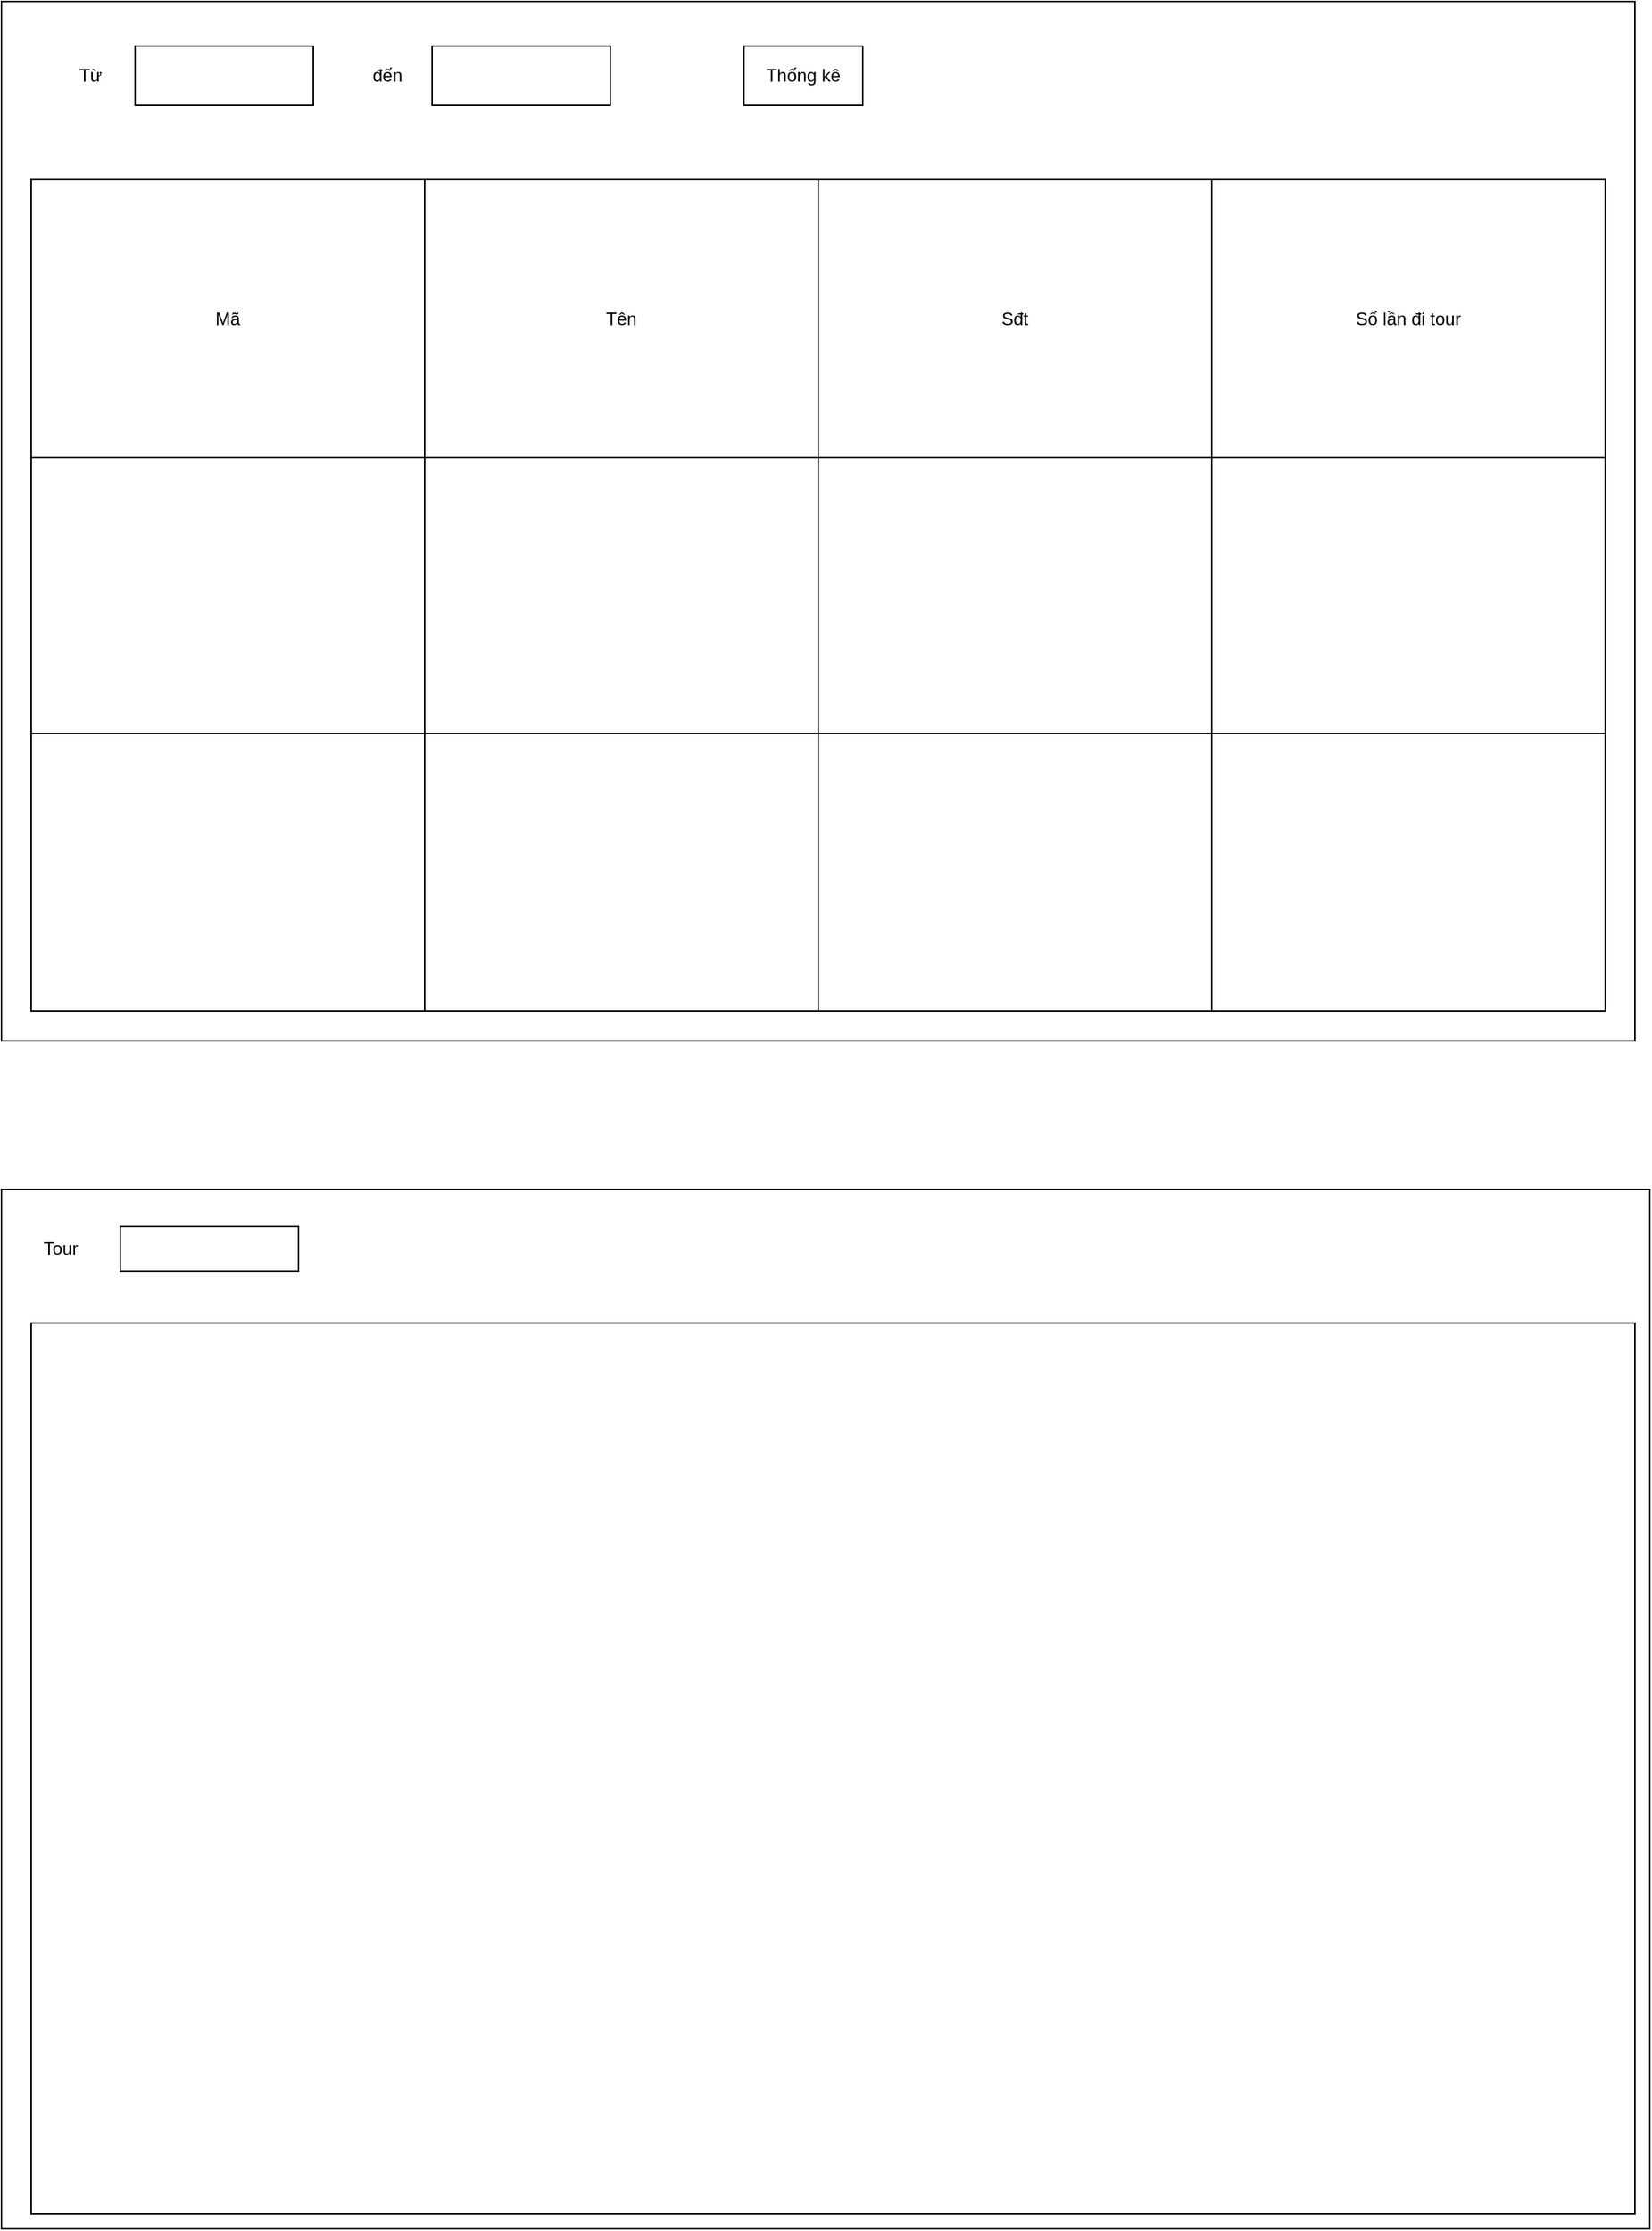 <mxfile version="14.3.0" type="device"><diagram id="Kmhbcr13kvvANhzaaUFR" name="Page-1"><mxGraphModel dx="1108" dy="685" grid="1" gridSize="10" guides="1" tooltips="1" connect="1" arrows="1" fold="1" page="1" pageScale="1" pageWidth="827" pageHeight="1169" math="0" shadow="0"><root><mxCell id="0"/><mxCell id="1" parent="0"/><mxCell id="fRSACD1tBjfH-eefn0U0-1" value="" style="rounded=0;whiteSpace=wrap;html=1;" vertex="1" parent="1"><mxGeometry width="1100" height="700" as="geometry"/></mxCell><mxCell id="fRSACD1tBjfH-eefn0U0-3" value="" style="rounded=0;whiteSpace=wrap;html=1;" vertex="1" parent="1"><mxGeometry x="90" y="30" width="120" height="40" as="geometry"/></mxCell><mxCell id="fRSACD1tBjfH-eefn0U0-4" value="" style="rounded=0;whiteSpace=wrap;html=1;" vertex="1" parent="1"><mxGeometry x="290" y="30" width="120" height="40" as="geometry"/></mxCell><mxCell id="fRSACD1tBjfH-eefn0U0-5" value="" style="shape=table;html=1;whiteSpace=wrap;startSize=0;container=1;collapsible=0;childLayout=tableLayout;" vertex="1" parent="1"><mxGeometry x="20" y="120" width="1060" height="560" as="geometry"/></mxCell><mxCell id="fRSACD1tBjfH-eefn0U0-6" value="" style="shape=partialRectangle;html=1;whiteSpace=wrap;collapsible=0;dropTarget=0;pointerEvents=0;fillColor=none;top=0;left=0;bottom=0;right=0;points=[[0,0.5],[1,0.5]];portConstraint=eastwest;" vertex="1" parent="fRSACD1tBjfH-eefn0U0-5"><mxGeometry width="1060" height="187" as="geometry"/></mxCell><mxCell id="fRSACD1tBjfH-eefn0U0-7" value="Mã" style="shape=partialRectangle;html=1;whiteSpace=wrap;connectable=0;fillColor=none;top=0;left=0;bottom=0;right=0;overflow=hidden;" vertex="1" parent="fRSACD1tBjfH-eefn0U0-6"><mxGeometry width="265" height="187" as="geometry"/></mxCell><mxCell id="fRSACD1tBjfH-eefn0U0-8" value="Tên" style="shape=partialRectangle;html=1;whiteSpace=wrap;connectable=0;fillColor=none;top=0;left=0;bottom=0;right=0;overflow=hidden;" vertex="1" parent="fRSACD1tBjfH-eefn0U0-6"><mxGeometry x="265" width="265" height="187" as="geometry"/></mxCell><mxCell id="fRSACD1tBjfH-eefn0U0-9" value="Sđt" style="shape=partialRectangle;html=1;whiteSpace=wrap;connectable=0;fillColor=none;top=0;left=0;bottom=0;right=0;overflow=hidden;" vertex="1" parent="fRSACD1tBjfH-eefn0U0-6"><mxGeometry x="530" width="265" height="187" as="geometry"/></mxCell><mxCell id="fRSACD1tBjfH-eefn0U0-18" value="Số lần đi tour" style="shape=partialRectangle;html=1;whiteSpace=wrap;connectable=0;fillColor=none;top=0;left=0;bottom=0;right=0;overflow=hidden;" vertex="1" parent="fRSACD1tBjfH-eefn0U0-6"><mxGeometry x="795" width="265" height="187" as="geometry"/></mxCell><mxCell id="fRSACD1tBjfH-eefn0U0-10" value="" style="shape=partialRectangle;html=1;whiteSpace=wrap;collapsible=0;dropTarget=0;pointerEvents=0;fillColor=none;top=0;left=0;bottom=0;right=0;points=[[0,0.5],[1,0.5]];portConstraint=eastwest;" vertex="1" parent="fRSACD1tBjfH-eefn0U0-5"><mxGeometry y="187" width="1060" height="186" as="geometry"/></mxCell><mxCell id="fRSACD1tBjfH-eefn0U0-11" value="" style="shape=partialRectangle;html=1;whiteSpace=wrap;connectable=0;fillColor=none;top=0;left=0;bottom=0;right=0;overflow=hidden;" vertex="1" parent="fRSACD1tBjfH-eefn0U0-10"><mxGeometry width="265" height="186" as="geometry"/></mxCell><mxCell id="fRSACD1tBjfH-eefn0U0-12" value="" style="shape=partialRectangle;html=1;whiteSpace=wrap;connectable=0;fillColor=none;top=0;left=0;bottom=0;right=0;overflow=hidden;" vertex="1" parent="fRSACD1tBjfH-eefn0U0-10"><mxGeometry x="265" width="265" height="186" as="geometry"/></mxCell><mxCell id="fRSACD1tBjfH-eefn0U0-13" value="" style="shape=partialRectangle;html=1;whiteSpace=wrap;connectable=0;fillColor=none;top=0;left=0;bottom=0;right=0;overflow=hidden;" vertex="1" parent="fRSACD1tBjfH-eefn0U0-10"><mxGeometry x="530" width="265" height="186" as="geometry"/></mxCell><mxCell id="fRSACD1tBjfH-eefn0U0-19" style="shape=partialRectangle;html=1;whiteSpace=wrap;connectable=0;fillColor=none;top=0;left=0;bottom=0;right=0;overflow=hidden;" vertex="1" parent="fRSACD1tBjfH-eefn0U0-10"><mxGeometry x="795" width="265" height="186" as="geometry"/></mxCell><mxCell id="fRSACD1tBjfH-eefn0U0-14" value="" style="shape=partialRectangle;html=1;whiteSpace=wrap;collapsible=0;dropTarget=0;pointerEvents=0;fillColor=none;top=0;left=0;bottom=0;right=0;points=[[0,0.5],[1,0.5]];portConstraint=eastwest;" vertex="1" parent="fRSACD1tBjfH-eefn0U0-5"><mxGeometry y="373" width="1060" height="187" as="geometry"/></mxCell><mxCell id="fRSACD1tBjfH-eefn0U0-15" value="" style="shape=partialRectangle;html=1;whiteSpace=wrap;connectable=0;fillColor=none;top=0;left=0;bottom=0;right=0;overflow=hidden;" vertex="1" parent="fRSACD1tBjfH-eefn0U0-14"><mxGeometry width="265" height="187" as="geometry"/></mxCell><mxCell id="fRSACD1tBjfH-eefn0U0-16" value="" style="shape=partialRectangle;html=1;whiteSpace=wrap;connectable=0;fillColor=none;top=0;left=0;bottom=0;right=0;overflow=hidden;" vertex="1" parent="fRSACD1tBjfH-eefn0U0-14"><mxGeometry x="265" width="265" height="187" as="geometry"/></mxCell><mxCell id="fRSACD1tBjfH-eefn0U0-17" value="" style="shape=partialRectangle;html=1;whiteSpace=wrap;connectable=0;fillColor=none;top=0;left=0;bottom=0;right=0;overflow=hidden;" vertex="1" parent="fRSACD1tBjfH-eefn0U0-14"><mxGeometry x="530" width="265" height="187" as="geometry"/></mxCell><mxCell id="fRSACD1tBjfH-eefn0U0-20" style="shape=partialRectangle;html=1;whiteSpace=wrap;connectable=0;fillColor=none;top=0;left=0;bottom=0;right=0;overflow=hidden;" vertex="1" parent="fRSACD1tBjfH-eefn0U0-14"><mxGeometry x="795" width="265" height="187" as="geometry"/></mxCell><mxCell id="fRSACD1tBjfH-eefn0U0-21" value="Từ" style="text;html=1;strokeColor=none;fillColor=none;align=center;verticalAlign=middle;whiteSpace=wrap;rounded=0;" vertex="1" parent="1"><mxGeometry x="40" y="40" width="40" height="20" as="geometry"/></mxCell><mxCell id="fRSACD1tBjfH-eefn0U0-22" value="đến" style="text;html=1;strokeColor=none;fillColor=none;align=center;verticalAlign=middle;whiteSpace=wrap;rounded=0;" vertex="1" parent="1"><mxGeometry x="240" y="40" width="40" height="20" as="geometry"/></mxCell><mxCell id="fRSACD1tBjfH-eefn0U0-23" value="Thống kê" style="rounded=0;whiteSpace=wrap;html=1;" vertex="1" parent="1"><mxGeometry x="500" y="30" width="80" height="40" as="geometry"/></mxCell><mxCell id="fRSACD1tBjfH-eefn0U0-24" value="" style="rounded=0;whiteSpace=wrap;html=1;" vertex="1" parent="1"><mxGeometry y="800" width="1110" height="700" as="geometry"/></mxCell><mxCell id="fRSACD1tBjfH-eefn0U0-25" value="" style="rounded=0;whiteSpace=wrap;html=1;" vertex="1" parent="1"><mxGeometry x="80" y="825" width="120" height="30" as="geometry"/></mxCell><mxCell id="fRSACD1tBjfH-eefn0U0-26" value="Tour" style="text;html=1;strokeColor=none;fillColor=none;align=center;verticalAlign=middle;whiteSpace=wrap;rounded=0;" vertex="1" parent="1"><mxGeometry x="20" y="830" width="40" height="20" as="geometry"/></mxCell><mxCell id="fRSACD1tBjfH-eefn0U0-28" value="" style="rounded=0;whiteSpace=wrap;html=1;" vertex="1" parent="1"><mxGeometry x="20" y="890" width="1080" height="600" as="geometry"/></mxCell></root></mxGraphModel></diagram></mxfile>